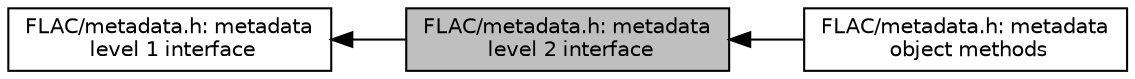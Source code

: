 digraph "FLAC/metadata.h: metadata level 2 interface"
{
  edge [fontname="Helvetica",fontsize="10",labelfontname="Helvetica",labelfontsize="10"];
  node [fontname="Helvetica",fontsize="10",shape=box];
  rankdir=LR;
  Node3 [label="FLAC/metadata.h: metadata\l object methods",height=0.2,width=0.4,color="black", fillcolor="white", style="filled",URL="$dc/dfb/group__flac__metadata__object.html",tooltip="This module contains methods for manipulating FLAC metadata objects."];
  Node2 [label="FLAC/metadata.h: metadata\l level 1 interface",height=0.2,width=0.4,color="black", fillcolor="white", style="filled",URL="$d5/d77/group__flac__metadata__level1.html",tooltip="The level 1 interface provides read-write access to FLAC file metadata and operates directly on the F..."];
  Node1 [label="FLAC/metadata.h: metadata\l level 2 interface",height=0.2,width=0.4,color="black", fillcolor="grey75", style="filled", fontcolor="black",tooltip="The level 2 interface provides read-write access to FLAC file metadata; all metadata is read into mem..."];
  Node2->Node1 [shape=plaintext, dir="back", style="solid"];
  Node1->Node3 [shape=plaintext, dir="back", style="solid"];
}
